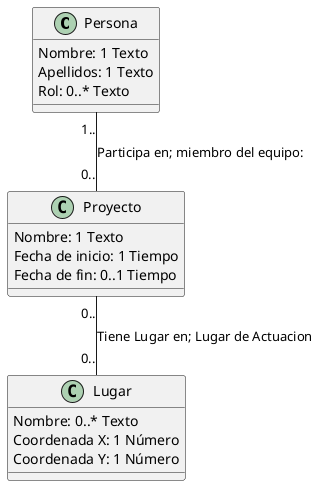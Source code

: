 @startuml
Class Persona{
Nombre: 1 Texto
Apellidos: 1 Texto
Rol: 0..* Texto
}

Class Proyecto{
Nombre: 1 Texto
Fecha de inicio: 1 Tiempo
Fecha de fin: 0..1 Tiempo
}

Class Lugar{
Nombre: 0..* Texto
Coordenada X: 1 Número
Coordenada Y: 1 Número
}

Persona "1.." -- "0.." Proyecto : Participa en; miembro del equipo:
Proyecto "0.." -- "0.." Lugar : Tiene Lugar en; Lugar de Actuacion
@enduml